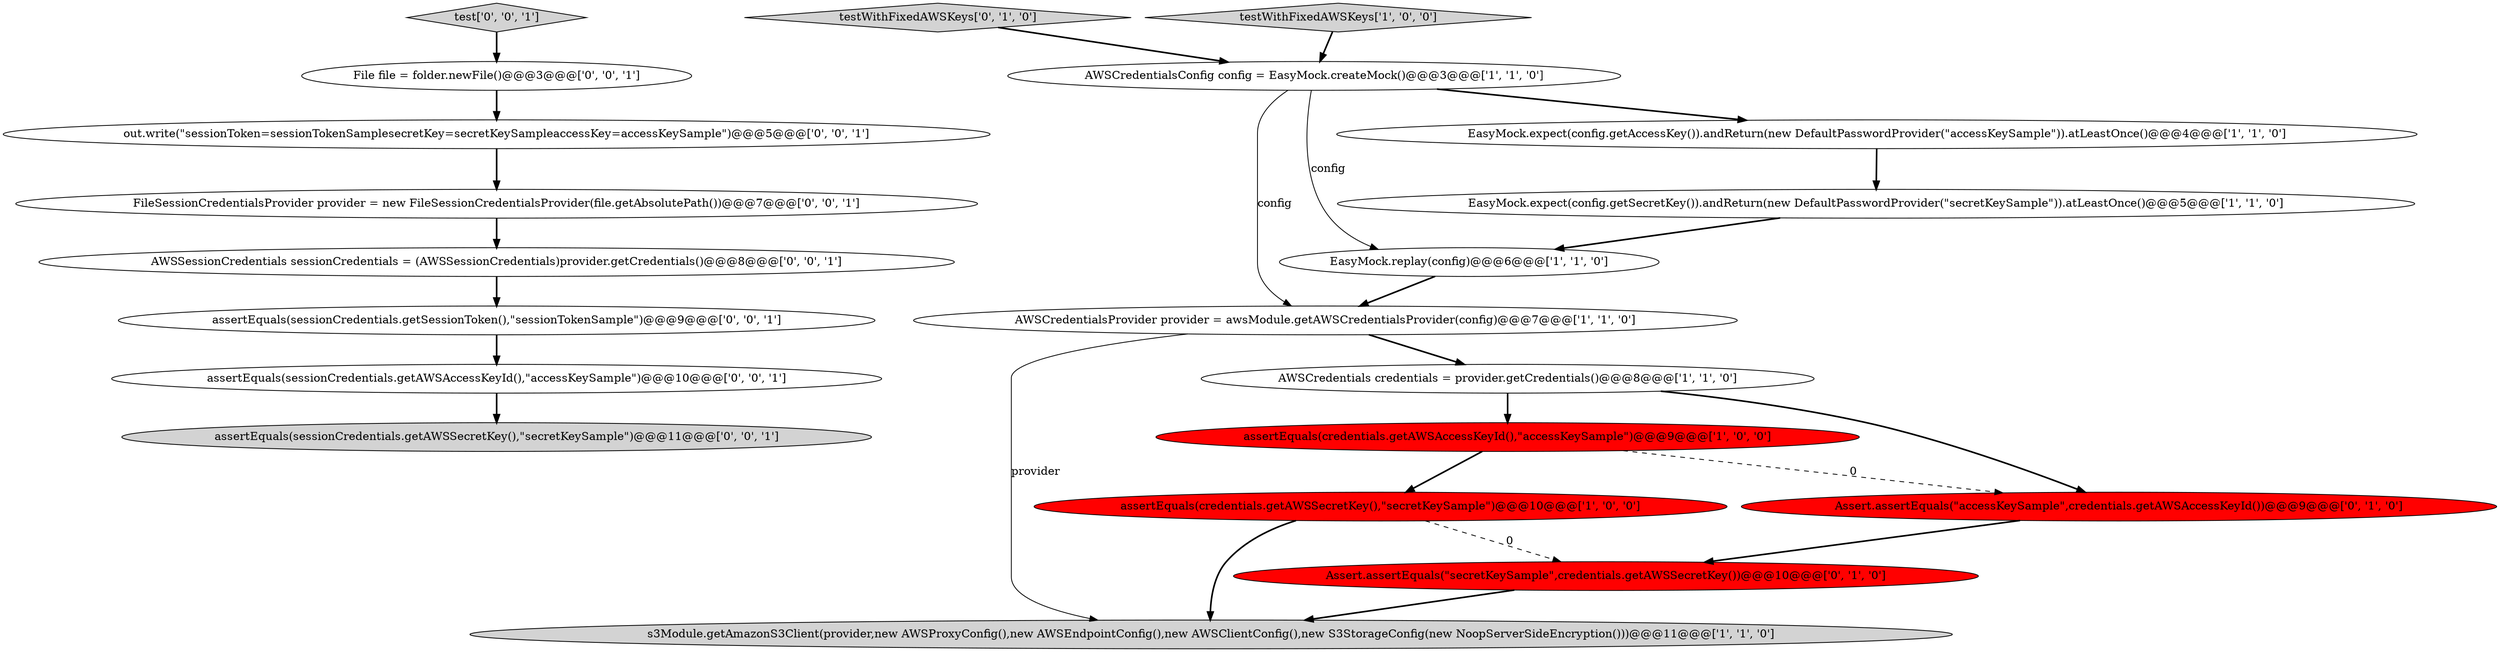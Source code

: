 digraph {
15 [style = filled, label = "assertEquals(sessionCredentials.getAWSSecretKey(),\"secretKeySample\")@@@11@@@['0', '0', '1']", fillcolor = lightgray, shape = ellipse image = "AAA0AAABBB3BBB"];
3 [style = filled, label = "AWSCredentialsProvider provider = awsModule.getAWSCredentialsProvider(config)@@@7@@@['1', '1', '0']", fillcolor = white, shape = ellipse image = "AAA0AAABBB1BBB"];
7 [style = filled, label = "EasyMock.replay(config)@@@6@@@['1', '1', '0']", fillcolor = white, shape = ellipse image = "AAA0AAABBB1BBB"];
2 [style = filled, label = "assertEquals(credentials.getAWSAccessKeyId(),\"accessKeySample\")@@@9@@@['1', '0', '0']", fillcolor = red, shape = ellipse image = "AAA1AAABBB1BBB"];
10 [style = filled, label = "testWithFixedAWSKeys['0', '1', '0']", fillcolor = lightgray, shape = diamond image = "AAA0AAABBB2BBB"];
17 [style = filled, label = "FileSessionCredentialsProvider provider = new FileSessionCredentialsProvider(file.getAbsolutePath())@@@7@@@['0', '0', '1']", fillcolor = white, shape = ellipse image = "AAA0AAABBB3BBB"];
4 [style = filled, label = "EasyMock.expect(config.getAccessKey()).andReturn(new DefaultPasswordProvider(\"accessKeySample\")).atLeastOnce()@@@4@@@['1', '1', '0']", fillcolor = white, shape = ellipse image = "AAA0AAABBB1BBB"];
8 [style = filled, label = "testWithFixedAWSKeys['1', '0', '0']", fillcolor = lightgray, shape = diamond image = "AAA0AAABBB1BBB"];
14 [style = filled, label = "out.write(\"sessionToken=sessionTokenSamplesecretKey=secretKeySampleaccessKey=accessKeySample\")@@@5@@@['0', '0', '1']", fillcolor = white, shape = ellipse image = "AAA0AAABBB3BBB"];
18 [style = filled, label = "assertEquals(sessionCredentials.getAWSAccessKeyId(),\"accessKeySample\")@@@10@@@['0', '0', '1']", fillcolor = white, shape = ellipse image = "AAA0AAABBB3BBB"];
20 [style = filled, label = "AWSSessionCredentials sessionCredentials = (AWSSessionCredentials)provider.getCredentials()@@@8@@@['0', '0', '1']", fillcolor = white, shape = ellipse image = "AAA0AAABBB3BBB"];
13 [style = filled, label = "assertEquals(sessionCredentials.getSessionToken(),\"sessionTokenSample\")@@@9@@@['0', '0', '1']", fillcolor = white, shape = ellipse image = "AAA0AAABBB3BBB"];
16 [style = filled, label = "File file = folder.newFile()@@@3@@@['0', '0', '1']", fillcolor = white, shape = ellipse image = "AAA0AAABBB3BBB"];
5 [style = filled, label = "AWSCredentialsConfig config = EasyMock.createMock()@@@3@@@['1', '1', '0']", fillcolor = white, shape = ellipse image = "AAA0AAABBB1BBB"];
0 [style = filled, label = "s3Module.getAmazonS3Client(provider,new AWSProxyConfig(),new AWSEndpointConfig(),new AWSClientConfig(),new S3StorageConfig(new NoopServerSideEncryption()))@@@11@@@['1', '1', '0']", fillcolor = lightgray, shape = ellipse image = "AAA0AAABBB1BBB"];
1 [style = filled, label = "EasyMock.expect(config.getSecretKey()).andReturn(new DefaultPasswordProvider(\"secretKeySample\")).atLeastOnce()@@@5@@@['1', '1', '0']", fillcolor = white, shape = ellipse image = "AAA0AAABBB1BBB"];
6 [style = filled, label = "AWSCredentials credentials = provider.getCredentials()@@@8@@@['1', '1', '0']", fillcolor = white, shape = ellipse image = "AAA0AAABBB1BBB"];
9 [style = filled, label = "assertEquals(credentials.getAWSSecretKey(),\"secretKeySample\")@@@10@@@['1', '0', '0']", fillcolor = red, shape = ellipse image = "AAA1AAABBB1BBB"];
19 [style = filled, label = "test['0', '0', '1']", fillcolor = lightgray, shape = diamond image = "AAA0AAABBB3BBB"];
12 [style = filled, label = "Assert.assertEquals(\"accessKeySample\",credentials.getAWSAccessKeyId())@@@9@@@['0', '1', '0']", fillcolor = red, shape = ellipse image = "AAA1AAABBB2BBB"];
11 [style = filled, label = "Assert.assertEquals(\"secretKeySample\",credentials.getAWSSecretKey())@@@10@@@['0', '1', '0']", fillcolor = red, shape = ellipse image = "AAA1AAABBB2BBB"];
20->13 [style = bold, label=""];
9->0 [style = bold, label=""];
5->3 [style = solid, label="config"];
3->0 [style = solid, label="provider"];
12->11 [style = bold, label=""];
18->15 [style = bold, label=""];
3->6 [style = bold, label=""];
14->17 [style = bold, label=""];
2->9 [style = bold, label=""];
1->7 [style = bold, label=""];
7->3 [style = bold, label=""];
19->16 [style = bold, label=""];
6->2 [style = bold, label=""];
2->12 [style = dashed, label="0"];
11->0 [style = bold, label=""];
10->5 [style = bold, label=""];
8->5 [style = bold, label=""];
5->4 [style = bold, label=""];
9->11 [style = dashed, label="0"];
16->14 [style = bold, label=""];
4->1 [style = bold, label=""];
5->7 [style = solid, label="config"];
13->18 [style = bold, label=""];
17->20 [style = bold, label=""];
6->12 [style = bold, label=""];
}

